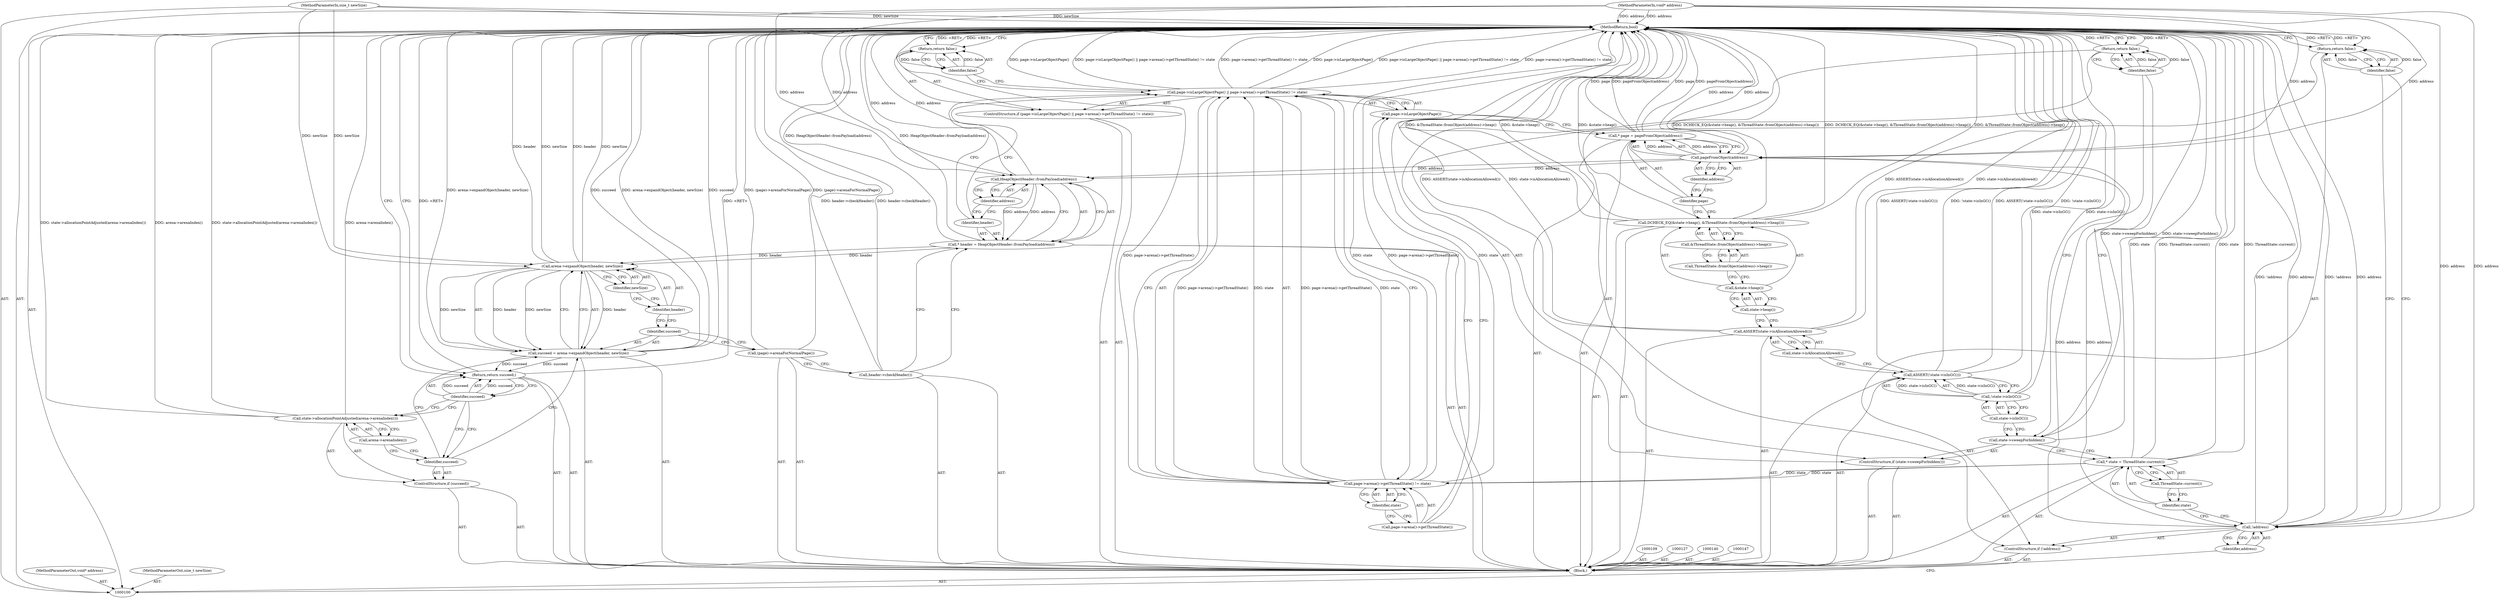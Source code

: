 digraph "0_Chrome_0749ec24fae74ec32d0567eef0e5ec43c84dbcb9_0" {
"1000159" [label="(MethodReturn,bool)"];
"1000101" [label="(MethodParameterIn,void* address)"];
"1000251" [label="(MethodParameterOut,void* address)"];
"1000102" [label="(MethodParameterIn,size_t newSize)"];
"1000252" [label="(MethodParameterOut,size_t newSize)"];
"1000103" [label="(Block,)"];
"1000123" [label="(Call,&state->heap())"];
"1000124" [label="(Call,state->heap())"];
"1000122" [label="(Call,DCHECK_EQ(&state->heap(), &ThreadState::fromObject(address)->heap()))"];
"1000125" [label="(Call,&ThreadState::fromObject(address)->heap())"];
"1000126" [label="(Call,ThreadState::fromObject(address)->heap())"];
"1000128" [label="(Call,* page = pageFromObject(address))"];
"1000129" [label="(Identifier,page)"];
"1000130" [label="(Call,pageFromObject(address))"];
"1000131" [label="(Identifier,address)"];
"1000132" [label="(ControlStructure,if (page->isLargeObjectPage() || page->arena()->getThreadState() != state))"];
"1000135" [label="(Call,page->arena()->getThreadState() != state)"];
"1000136" [label="(Call,page->arena()->getThreadState())"];
"1000133" [label="(Call,page->isLargeObjectPage() || page->arena()->getThreadState() != state)"];
"1000134" [label="(Call,page->isLargeObjectPage())"];
"1000137" [label="(Identifier,state)"];
"1000139" [label="(Identifier,false)"];
"1000138" [label="(Return,return false;)"];
"1000141" [label="(Call,* header = HeapObjectHeader::fromPayload(address))"];
"1000142" [label="(Identifier,header)"];
"1000143" [label="(Call,HeapObjectHeader::fromPayload(address))"];
"1000144" [label="(Identifier,address)"];
"1000145" [label="(Call,header->checkHeader())"];
"1000146" [label="(Call,(page)->arenaForNormalPage())"];
"1000150" [label="(Call,arena->expandObject(header, newSize))"];
"1000151" [label="(Identifier,header)"];
"1000152" [label="(Identifier,newSize)"];
"1000148" [label="(Call,succeed = arena->expandObject(header, newSize))"];
"1000149" [label="(Identifier,succeed)"];
"1000104" [label="(ControlStructure,if (!address))"];
"1000105" [label="(Call,!address)"];
"1000106" [label="(Identifier,address)"];
"1000153" [label="(ControlStructure,if (succeed))"];
"1000154" [label="(Identifier,succeed)"];
"1000156" [label="(Call,arena->arenaIndex())"];
"1000155" [label="(Call,state->allocationPointAdjusted(arena->arenaIndex()))"];
"1000157" [label="(Return,return succeed;)"];
"1000158" [label="(Identifier,succeed)"];
"1000108" [label="(Identifier,false)"];
"1000107" [label="(Return,return false;)"];
"1000110" [label="(Call,* state = ThreadState::current())"];
"1000111" [label="(Identifier,state)"];
"1000112" [label="(Call,ThreadState::current())"];
"1000113" [label="(ControlStructure,if (state->sweepForbidden()))"];
"1000114" [label="(Call,state->sweepForbidden())"];
"1000116" [label="(Identifier,false)"];
"1000115" [label="(Return,return false;)"];
"1000119" [label="(Call,state->isInGC())"];
"1000117" [label="(Call,ASSERT(!state->isInGC()))"];
"1000118" [label="(Call,!state->isInGC())"];
"1000120" [label="(Call,ASSERT(state->isAllocationAllowed()))"];
"1000121" [label="(Call,state->isAllocationAllowed())"];
"1000159" -> "1000100"  [label="AST: "];
"1000159" -> "1000107"  [label="CFG: "];
"1000159" -> "1000115"  [label="CFG: "];
"1000159" -> "1000138"  [label="CFG: "];
"1000159" -> "1000157"  [label="CFG: "];
"1000138" -> "1000159"  [label="DDG: <RET>"];
"1000117" -> "1000159"  [label="DDG: ASSERT(!state->isInGC())"];
"1000117" -> "1000159"  [label="DDG: !state->isInGC()"];
"1000122" -> "1000159"  [label="DDG: &ThreadState::fromObject(address)->heap()"];
"1000122" -> "1000159"  [label="DDG: &state->heap()"];
"1000122" -> "1000159"  [label="DDG: DCHECK_EQ(&state->heap(), &ThreadState::fromObject(address)->heap())"];
"1000150" -> "1000159"  [label="DDG: header"];
"1000150" -> "1000159"  [label="DDG: newSize"];
"1000105" -> "1000159"  [label="DDG: !address"];
"1000105" -> "1000159"  [label="DDG: address"];
"1000114" -> "1000159"  [label="DDG: state->sweepForbidden()"];
"1000120" -> "1000159"  [label="DDG: state->isAllocationAllowed()"];
"1000120" -> "1000159"  [label="DDG: ASSERT(state->isAllocationAllowed())"];
"1000148" -> "1000159"  [label="DDG: arena->expandObject(header, newSize)"];
"1000148" -> "1000159"  [label="DDG: succeed"];
"1000118" -> "1000159"  [label="DDG: state->isInGC()"];
"1000146" -> "1000159"  [label="DDG: (page)->arenaForNormalPage()"];
"1000110" -> "1000159"  [label="DDG: state"];
"1000110" -> "1000159"  [label="DDG: ThreadState::current()"];
"1000128" -> "1000159"  [label="DDG: pageFromObject(address)"];
"1000128" -> "1000159"  [label="DDG: page"];
"1000155" -> "1000159"  [label="DDG: state->allocationPointAdjusted(arena->arenaIndex())"];
"1000155" -> "1000159"  [label="DDG: arena->arenaIndex()"];
"1000143" -> "1000159"  [label="DDG: address"];
"1000133" -> "1000159"  [label="DDG: page->isLargeObjectPage()"];
"1000133" -> "1000159"  [label="DDG: page->isLargeObjectPage() || page->arena()->getThreadState() != state"];
"1000133" -> "1000159"  [label="DDG: page->arena()->getThreadState() != state"];
"1000102" -> "1000159"  [label="DDG: newSize"];
"1000101" -> "1000159"  [label="DDG: address"];
"1000141" -> "1000159"  [label="DDG: HeapObjectHeader::fromPayload(address)"];
"1000135" -> "1000159"  [label="DDG: page->arena()->getThreadState()"];
"1000135" -> "1000159"  [label="DDG: state"];
"1000145" -> "1000159"  [label="DDG: header->checkHeader()"];
"1000130" -> "1000159"  [label="DDG: address"];
"1000115" -> "1000159"  [label="DDG: <RET>"];
"1000157" -> "1000159"  [label="DDG: <RET>"];
"1000107" -> "1000159"  [label="DDG: <RET>"];
"1000101" -> "1000100"  [label="AST: "];
"1000101" -> "1000159"  [label="DDG: address"];
"1000101" -> "1000105"  [label="DDG: address"];
"1000101" -> "1000130"  [label="DDG: address"];
"1000101" -> "1000143"  [label="DDG: address"];
"1000251" -> "1000100"  [label="AST: "];
"1000102" -> "1000100"  [label="AST: "];
"1000102" -> "1000159"  [label="DDG: newSize"];
"1000102" -> "1000150"  [label="DDG: newSize"];
"1000252" -> "1000100"  [label="AST: "];
"1000103" -> "1000100"  [label="AST: "];
"1000104" -> "1000103"  [label="AST: "];
"1000109" -> "1000103"  [label="AST: "];
"1000110" -> "1000103"  [label="AST: "];
"1000113" -> "1000103"  [label="AST: "];
"1000117" -> "1000103"  [label="AST: "];
"1000120" -> "1000103"  [label="AST: "];
"1000122" -> "1000103"  [label="AST: "];
"1000127" -> "1000103"  [label="AST: "];
"1000128" -> "1000103"  [label="AST: "];
"1000132" -> "1000103"  [label="AST: "];
"1000140" -> "1000103"  [label="AST: "];
"1000141" -> "1000103"  [label="AST: "];
"1000145" -> "1000103"  [label="AST: "];
"1000146" -> "1000103"  [label="AST: "];
"1000147" -> "1000103"  [label="AST: "];
"1000148" -> "1000103"  [label="AST: "];
"1000153" -> "1000103"  [label="AST: "];
"1000157" -> "1000103"  [label="AST: "];
"1000123" -> "1000122"  [label="AST: "];
"1000123" -> "1000124"  [label="CFG: "];
"1000124" -> "1000123"  [label="AST: "];
"1000126" -> "1000123"  [label="CFG: "];
"1000124" -> "1000123"  [label="AST: "];
"1000124" -> "1000120"  [label="CFG: "];
"1000123" -> "1000124"  [label="CFG: "];
"1000122" -> "1000103"  [label="AST: "];
"1000122" -> "1000125"  [label="CFG: "];
"1000123" -> "1000122"  [label="AST: "];
"1000125" -> "1000122"  [label="AST: "];
"1000129" -> "1000122"  [label="CFG: "];
"1000122" -> "1000159"  [label="DDG: &ThreadState::fromObject(address)->heap()"];
"1000122" -> "1000159"  [label="DDG: &state->heap()"];
"1000122" -> "1000159"  [label="DDG: DCHECK_EQ(&state->heap(), &ThreadState::fromObject(address)->heap())"];
"1000125" -> "1000122"  [label="AST: "];
"1000125" -> "1000126"  [label="CFG: "];
"1000126" -> "1000125"  [label="AST: "];
"1000122" -> "1000125"  [label="CFG: "];
"1000126" -> "1000125"  [label="AST: "];
"1000126" -> "1000123"  [label="CFG: "];
"1000125" -> "1000126"  [label="CFG: "];
"1000128" -> "1000103"  [label="AST: "];
"1000128" -> "1000130"  [label="CFG: "];
"1000129" -> "1000128"  [label="AST: "];
"1000130" -> "1000128"  [label="AST: "];
"1000134" -> "1000128"  [label="CFG: "];
"1000128" -> "1000159"  [label="DDG: pageFromObject(address)"];
"1000128" -> "1000159"  [label="DDG: page"];
"1000130" -> "1000128"  [label="DDG: address"];
"1000129" -> "1000128"  [label="AST: "];
"1000129" -> "1000122"  [label="CFG: "];
"1000131" -> "1000129"  [label="CFG: "];
"1000130" -> "1000128"  [label="AST: "];
"1000130" -> "1000131"  [label="CFG: "];
"1000131" -> "1000130"  [label="AST: "];
"1000128" -> "1000130"  [label="CFG: "];
"1000130" -> "1000159"  [label="DDG: address"];
"1000130" -> "1000128"  [label="DDG: address"];
"1000105" -> "1000130"  [label="DDG: address"];
"1000101" -> "1000130"  [label="DDG: address"];
"1000130" -> "1000143"  [label="DDG: address"];
"1000131" -> "1000130"  [label="AST: "];
"1000131" -> "1000129"  [label="CFG: "];
"1000130" -> "1000131"  [label="CFG: "];
"1000132" -> "1000103"  [label="AST: "];
"1000133" -> "1000132"  [label="AST: "];
"1000138" -> "1000132"  [label="AST: "];
"1000135" -> "1000133"  [label="AST: "];
"1000135" -> "1000137"  [label="CFG: "];
"1000136" -> "1000135"  [label="AST: "];
"1000137" -> "1000135"  [label="AST: "];
"1000133" -> "1000135"  [label="CFG: "];
"1000135" -> "1000159"  [label="DDG: page->arena()->getThreadState()"];
"1000135" -> "1000159"  [label="DDG: state"];
"1000135" -> "1000133"  [label="DDG: page->arena()->getThreadState()"];
"1000135" -> "1000133"  [label="DDG: state"];
"1000110" -> "1000135"  [label="DDG: state"];
"1000136" -> "1000135"  [label="AST: "];
"1000136" -> "1000134"  [label="CFG: "];
"1000137" -> "1000136"  [label="CFG: "];
"1000133" -> "1000132"  [label="AST: "];
"1000133" -> "1000134"  [label="CFG: "];
"1000133" -> "1000135"  [label="CFG: "];
"1000134" -> "1000133"  [label="AST: "];
"1000135" -> "1000133"  [label="AST: "];
"1000139" -> "1000133"  [label="CFG: "];
"1000142" -> "1000133"  [label="CFG: "];
"1000133" -> "1000159"  [label="DDG: page->isLargeObjectPage()"];
"1000133" -> "1000159"  [label="DDG: page->isLargeObjectPage() || page->arena()->getThreadState() != state"];
"1000133" -> "1000159"  [label="DDG: page->arena()->getThreadState() != state"];
"1000135" -> "1000133"  [label="DDG: page->arena()->getThreadState()"];
"1000135" -> "1000133"  [label="DDG: state"];
"1000134" -> "1000133"  [label="AST: "];
"1000134" -> "1000128"  [label="CFG: "];
"1000136" -> "1000134"  [label="CFG: "];
"1000133" -> "1000134"  [label="CFG: "];
"1000137" -> "1000135"  [label="AST: "];
"1000137" -> "1000136"  [label="CFG: "];
"1000135" -> "1000137"  [label="CFG: "];
"1000139" -> "1000138"  [label="AST: "];
"1000139" -> "1000133"  [label="CFG: "];
"1000138" -> "1000139"  [label="CFG: "];
"1000139" -> "1000138"  [label="DDG: false"];
"1000138" -> "1000132"  [label="AST: "];
"1000138" -> "1000139"  [label="CFG: "];
"1000139" -> "1000138"  [label="AST: "];
"1000159" -> "1000138"  [label="CFG: "];
"1000138" -> "1000159"  [label="DDG: <RET>"];
"1000139" -> "1000138"  [label="DDG: false"];
"1000141" -> "1000103"  [label="AST: "];
"1000141" -> "1000143"  [label="CFG: "];
"1000142" -> "1000141"  [label="AST: "];
"1000143" -> "1000141"  [label="AST: "];
"1000145" -> "1000141"  [label="CFG: "];
"1000141" -> "1000159"  [label="DDG: HeapObjectHeader::fromPayload(address)"];
"1000143" -> "1000141"  [label="DDG: address"];
"1000141" -> "1000150"  [label="DDG: header"];
"1000142" -> "1000141"  [label="AST: "];
"1000142" -> "1000133"  [label="CFG: "];
"1000144" -> "1000142"  [label="CFG: "];
"1000143" -> "1000141"  [label="AST: "];
"1000143" -> "1000144"  [label="CFG: "];
"1000144" -> "1000143"  [label="AST: "];
"1000141" -> "1000143"  [label="CFG: "];
"1000143" -> "1000159"  [label="DDG: address"];
"1000143" -> "1000141"  [label="DDG: address"];
"1000130" -> "1000143"  [label="DDG: address"];
"1000101" -> "1000143"  [label="DDG: address"];
"1000144" -> "1000143"  [label="AST: "];
"1000144" -> "1000142"  [label="CFG: "];
"1000143" -> "1000144"  [label="CFG: "];
"1000145" -> "1000103"  [label="AST: "];
"1000145" -> "1000141"  [label="CFG: "];
"1000146" -> "1000145"  [label="CFG: "];
"1000145" -> "1000159"  [label="DDG: header->checkHeader()"];
"1000146" -> "1000103"  [label="AST: "];
"1000146" -> "1000145"  [label="CFG: "];
"1000149" -> "1000146"  [label="CFG: "];
"1000146" -> "1000159"  [label="DDG: (page)->arenaForNormalPage()"];
"1000150" -> "1000148"  [label="AST: "];
"1000150" -> "1000152"  [label="CFG: "];
"1000151" -> "1000150"  [label="AST: "];
"1000152" -> "1000150"  [label="AST: "];
"1000148" -> "1000150"  [label="CFG: "];
"1000150" -> "1000159"  [label="DDG: header"];
"1000150" -> "1000159"  [label="DDG: newSize"];
"1000150" -> "1000148"  [label="DDG: header"];
"1000150" -> "1000148"  [label="DDG: newSize"];
"1000141" -> "1000150"  [label="DDG: header"];
"1000102" -> "1000150"  [label="DDG: newSize"];
"1000151" -> "1000150"  [label="AST: "];
"1000151" -> "1000149"  [label="CFG: "];
"1000152" -> "1000151"  [label="CFG: "];
"1000152" -> "1000150"  [label="AST: "];
"1000152" -> "1000151"  [label="CFG: "];
"1000150" -> "1000152"  [label="CFG: "];
"1000148" -> "1000103"  [label="AST: "];
"1000148" -> "1000150"  [label="CFG: "];
"1000149" -> "1000148"  [label="AST: "];
"1000150" -> "1000148"  [label="AST: "];
"1000154" -> "1000148"  [label="CFG: "];
"1000148" -> "1000159"  [label="DDG: arena->expandObject(header, newSize)"];
"1000148" -> "1000159"  [label="DDG: succeed"];
"1000150" -> "1000148"  [label="DDG: header"];
"1000150" -> "1000148"  [label="DDG: newSize"];
"1000148" -> "1000157"  [label="DDG: succeed"];
"1000149" -> "1000148"  [label="AST: "];
"1000149" -> "1000146"  [label="CFG: "];
"1000151" -> "1000149"  [label="CFG: "];
"1000104" -> "1000103"  [label="AST: "];
"1000105" -> "1000104"  [label="AST: "];
"1000107" -> "1000104"  [label="AST: "];
"1000105" -> "1000104"  [label="AST: "];
"1000105" -> "1000106"  [label="CFG: "];
"1000106" -> "1000105"  [label="AST: "];
"1000108" -> "1000105"  [label="CFG: "];
"1000111" -> "1000105"  [label="CFG: "];
"1000105" -> "1000159"  [label="DDG: !address"];
"1000105" -> "1000159"  [label="DDG: address"];
"1000101" -> "1000105"  [label="DDG: address"];
"1000105" -> "1000130"  [label="DDG: address"];
"1000106" -> "1000105"  [label="AST: "];
"1000106" -> "1000100"  [label="CFG: "];
"1000105" -> "1000106"  [label="CFG: "];
"1000153" -> "1000103"  [label="AST: "];
"1000154" -> "1000153"  [label="AST: "];
"1000155" -> "1000153"  [label="AST: "];
"1000154" -> "1000153"  [label="AST: "];
"1000154" -> "1000148"  [label="CFG: "];
"1000156" -> "1000154"  [label="CFG: "];
"1000158" -> "1000154"  [label="CFG: "];
"1000156" -> "1000155"  [label="AST: "];
"1000156" -> "1000154"  [label="CFG: "];
"1000155" -> "1000156"  [label="CFG: "];
"1000155" -> "1000153"  [label="AST: "];
"1000155" -> "1000156"  [label="CFG: "];
"1000156" -> "1000155"  [label="AST: "];
"1000158" -> "1000155"  [label="CFG: "];
"1000155" -> "1000159"  [label="DDG: state->allocationPointAdjusted(arena->arenaIndex())"];
"1000155" -> "1000159"  [label="DDG: arena->arenaIndex()"];
"1000157" -> "1000103"  [label="AST: "];
"1000157" -> "1000158"  [label="CFG: "];
"1000158" -> "1000157"  [label="AST: "];
"1000159" -> "1000157"  [label="CFG: "];
"1000157" -> "1000159"  [label="DDG: <RET>"];
"1000158" -> "1000157"  [label="DDG: succeed"];
"1000148" -> "1000157"  [label="DDG: succeed"];
"1000158" -> "1000157"  [label="AST: "];
"1000158" -> "1000155"  [label="CFG: "];
"1000158" -> "1000154"  [label="CFG: "];
"1000157" -> "1000158"  [label="CFG: "];
"1000158" -> "1000157"  [label="DDG: succeed"];
"1000108" -> "1000107"  [label="AST: "];
"1000108" -> "1000105"  [label="CFG: "];
"1000107" -> "1000108"  [label="CFG: "];
"1000108" -> "1000107"  [label="DDG: false"];
"1000107" -> "1000104"  [label="AST: "];
"1000107" -> "1000108"  [label="CFG: "];
"1000108" -> "1000107"  [label="AST: "];
"1000159" -> "1000107"  [label="CFG: "];
"1000107" -> "1000159"  [label="DDG: <RET>"];
"1000108" -> "1000107"  [label="DDG: false"];
"1000110" -> "1000103"  [label="AST: "];
"1000110" -> "1000112"  [label="CFG: "];
"1000111" -> "1000110"  [label="AST: "];
"1000112" -> "1000110"  [label="AST: "];
"1000114" -> "1000110"  [label="CFG: "];
"1000110" -> "1000159"  [label="DDG: state"];
"1000110" -> "1000159"  [label="DDG: ThreadState::current()"];
"1000110" -> "1000135"  [label="DDG: state"];
"1000111" -> "1000110"  [label="AST: "];
"1000111" -> "1000105"  [label="CFG: "];
"1000112" -> "1000111"  [label="CFG: "];
"1000112" -> "1000110"  [label="AST: "];
"1000112" -> "1000111"  [label="CFG: "];
"1000110" -> "1000112"  [label="CFG: "];
"1000113" -> "1000103"  [label="AST: "];
"1000114" -> "1000113"  [label="AST: "];
"1000115" -> "1000113"  [label="AST: "];
"1000114" -> "1000113"  [label="AST: "];
"1000114" -> "1000110"  [label="CFG: "];
"1000116" -> "1000114"  [label="CFG: "];
"1000119" -> "1000114"  [label="CFG: "];
"1000114" -> "1000159"  [label="DDG: state->sweepForbidden()"];
"1000116" -> "1000115"  [label="AST: "];
"1000116" -> "1000114"  [label="CFG: "];
"1000115" -> "1000116"  [label="CFG: "];
"1000116" -> "1000115"  [label="DDG: false"];
"1000115" -> "1000113"  [label="AST: "];
"1000115" -> "1000116"  [label="CFG: "];
"1000116" -> "1000115"  [label="AST: "];
"1000159" -> "1000115"  [label="CFG: "];
"1000115" -> "1000159"  [label="DDG: <RET>"];
"1000116" -> "1000115"  [label="DDG: false"];
"1000119" -> "1000118"  [label="AST: "];
"1000119" -> "1000114"  [label="CFG: "];
"1000118" -> "1000119"  [label="CFG: "];
"1000117" -> "1000103"  [label="AST: "];
"1000117" -> "1000118"  [label="CFG: "];
"1000118" -> "1000117"  [label="AST: "];
"1000121" -> "1000117"  [label="CFG: "];
"1000117" -> "1000159"  [label="DDG: ASSERT(!state->isInGC())"];
"1000117" -> "1000159"  [label="DDG: !state->isInGC()"];
"1000118" -> "1000117"  [label="DDG: state->isInGC()"];
"1000118" -> "1000117"  [label="AST: "];
"1000118" -> "1000119"  [label="CFG: "];
"1000119" -> "1000118"  [label="AST: "];
"1000117" -> "1000118"  [label="CFG: "];
"1000118" -> "1000159"  [label="DDG: state->isInGC()"];
"1000118" -> "1000117"  [label="DDG: state->isInGC()"];
"1000120" -> "1000103"  [label="AST: "];
"1000120" -> "1000121"  [label="CFG: "];
"1000121" -> "1000120"  [label="AST: "];
"1000124" -> "1000120"  [label="CFG: "];
"1000120" -> "1000159"  [label="DDG: state->isAllocationAllowed()"];
"1000120" -> "1000159"  [label="DDG: ASSERT(state->isAllocationAllowed())"];
"1000121" -> "1000120"  [label="AST: "];
"1000121" -> "1000117"  [label="CFG: "];
"1000120" -> "1000121"  [label="CFG: "];
}
